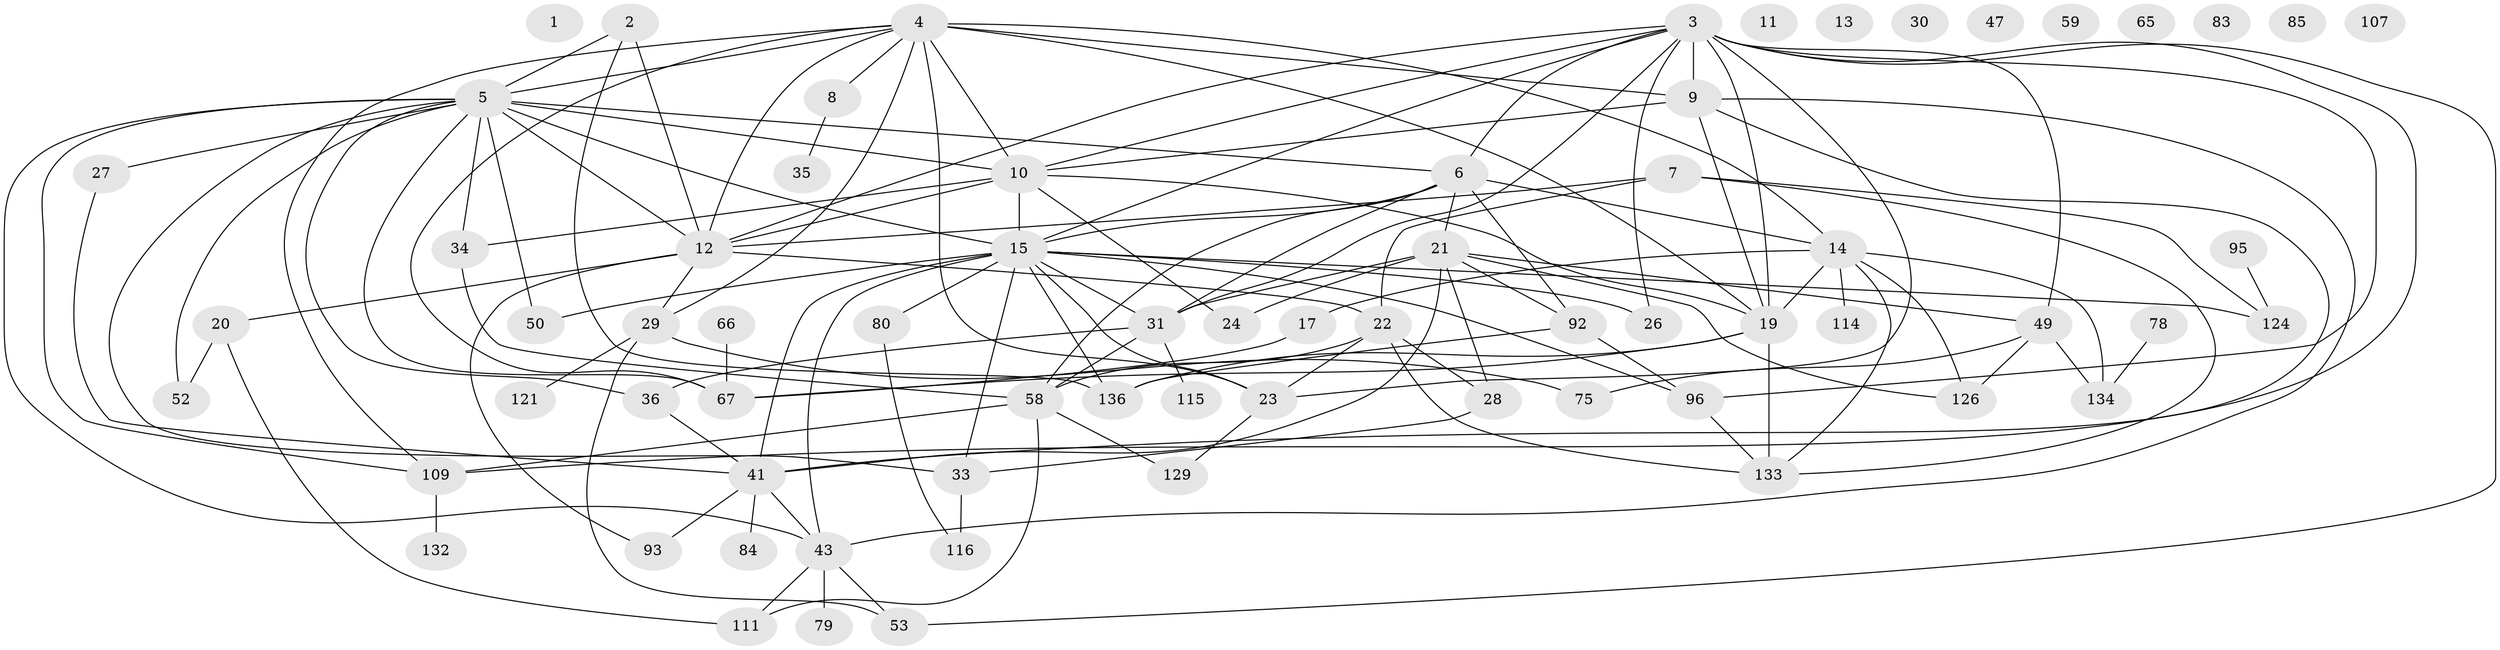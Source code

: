 // original degree distribution, {0: 0.07246376811594203, 2: 0.2463768115942029, 4: 0.15217391304347827, 5: 0.14492753623188406, 1: 0.10144927536231885, 3: 0.2028985507246377, 7: 0.014492753623188406, 8: 0.014492753623188406, 6: 0.050724637681159424}
// Generated by graph-tools (version 1.1) at 2025/13/03/09/25 04:13:12]
// undirected, 69 vertices, 130 edges
graph export_dot {
graph [start="1"]
  node [color=gray90,style=filled];
  1;
  2 [super="+40+94"];
  3 [super="+48+60+72+119"];
  4 [super="+51+64+71+127"];
  5 [super="+16+32+69+113+120"];
  6 [super="+18+68+97"];
  7 [super="+44"];
  8 [super="+88"];
  9 [super="+86"];
  10 [super="+63+82+110+118"];
  11;
  12 [super="+62+77+135"];
  13;
  14 [super="+25+39+90"];
  15 [super="+42+54+61+76"];
  17 [super="+55+122"];
  19 [super="+130"];
  20 [super="+138"];
  21 [super="+38+101"];
  22 [super="+98+99+131"];
  23 [super="+104+123"];
  24;
  26;
  27 [super="+74"];
  28 [super="+102+106"];
  29 [super="+128"];
  30;
  31 [super="+46+70"];
  33 [super="+125"];
  34 [super="+37"];
  35;
  36 [super="+56"];
  41 [super="+45"];
  43 [super="+57+73"];
  47;
  49 [super="+91+103"];
  50;
  52;
  53 [super="+117"];
  58 [super="+100+105+112"];
  59;
  65;
  66 [super="+137"];
  67 [super="+89"];
  75 [super="+108"];
  78 [super="+81"];
  79 [super="+87"];
  80;
  83;
  84;
  85;
  92;
  93;
  95;
  96;
  107;
  109;
  111;
  114;
  115;
  116;
  121;
  124;
  126;
  129;
  132;
  133;
  134;
  136;
  2 -- 136;
  2 -- 12 [weight=2];
  2 -- 5;
  3 -- 10;
  3 -- 9 [weight=2];
  3 -- 26;
  3 -- 109;
  3 -- 96;
  3 -- 31;
  3 -- 6;
  3 -- 12;
  3 -- 15 [weight=2];
  3 -- 19;
  3 -- 23;
  3 -- 49;
  3 -- 53;
  4 -- 8;
  4 -- 9;
  4 -- 12;
  4 -- 67;
  4 -- 109;
  4 -- 5;
  4 -- 10 [weight=2];
  4 -- 14;
  4 -- 19;
  4 -- 23;
  4 -- 29;
  5 -- 33;
  5 -- 67;
  5 -- 6 [weight=2];
  5 -- 27;
  5 -- 109;
  5 -- 50;
  5 -- 52;
  5 -- 43;
  5 -- 10;
  5 -- 12;
  5 -- 15;
  5 -- 34;
  5 -- 36;
  6 -- 15;
  6 -- 92;
  6 -- 31;
  6 -- 14;
  6 -- 21;
  6 -- 58;
  7 -- 133;
  7 -- 124;
  7 -- 12;
  7 -- 22;
  8 -- 35;
  9 -- 19;
  9 -- 41;
  9 -- 10;
  9 -- 43;
  10 -- 19;
  10 -- 15 [weight=3];
  10 -- 34;
  10 -- 24;
  10 -- 12;
  12 -- 20;
  12 -- 93;
  12 -- 22;
  12 -- 29;
  14 -- 134;
  14 -- 133;
  14 -- 114;
  14 -- 19;
  14 -- 126;
  14 -- 17;
  15 -- 41;
  15 -- 136;
  15 -- 43;
  15 -- 26;
  15 -- 80 [weight=2];
  15 -- 33;
  15 -- 31;
  15 -- 96;
  15 -- 50;
  15 -- 124;
  15 -- 23 [weight=3];
  17 -- 67;
  19 -- 67;
  19 -- 133;
  19 -- 136;
  20 -- 52;
  20 -- 111;
  21 -- 49;
  21 -- 24;
  21 -- 92;
  21 -- 126;
  21 -- 28;
  21 -- 31;
  21 -- 41;
  22 -- 23;
  22 -- 133;
  22 -- 28;
  22 -- 58;
  23 -- 129;
  27 -- 41;
  28 -- 33;
  29 -- 53;
  29 -- 121;
  29 -- 75;
  31 -- 36;
  31 -- 115;
  31 -- 58;
  33 -- 116;
  34 -- 58;
  36 -- 41;
  41 -- 84;
  41 -- 93;
  41 -- 43;
  43 -- 53;
  43 -- 111;
  43 -- 79;
  49 -- 126;
  49 -- 134;
  49 -- 75;
  58 -- 111;
  58 -- 109;
  58 -- 129;
  66 -- 67;
  78 -- 134;
  80 -- 116;
  92 -- 96;
  92 -- 136;
  95 -- 124;
  96 -- 133;
  109 -- 132;
}
